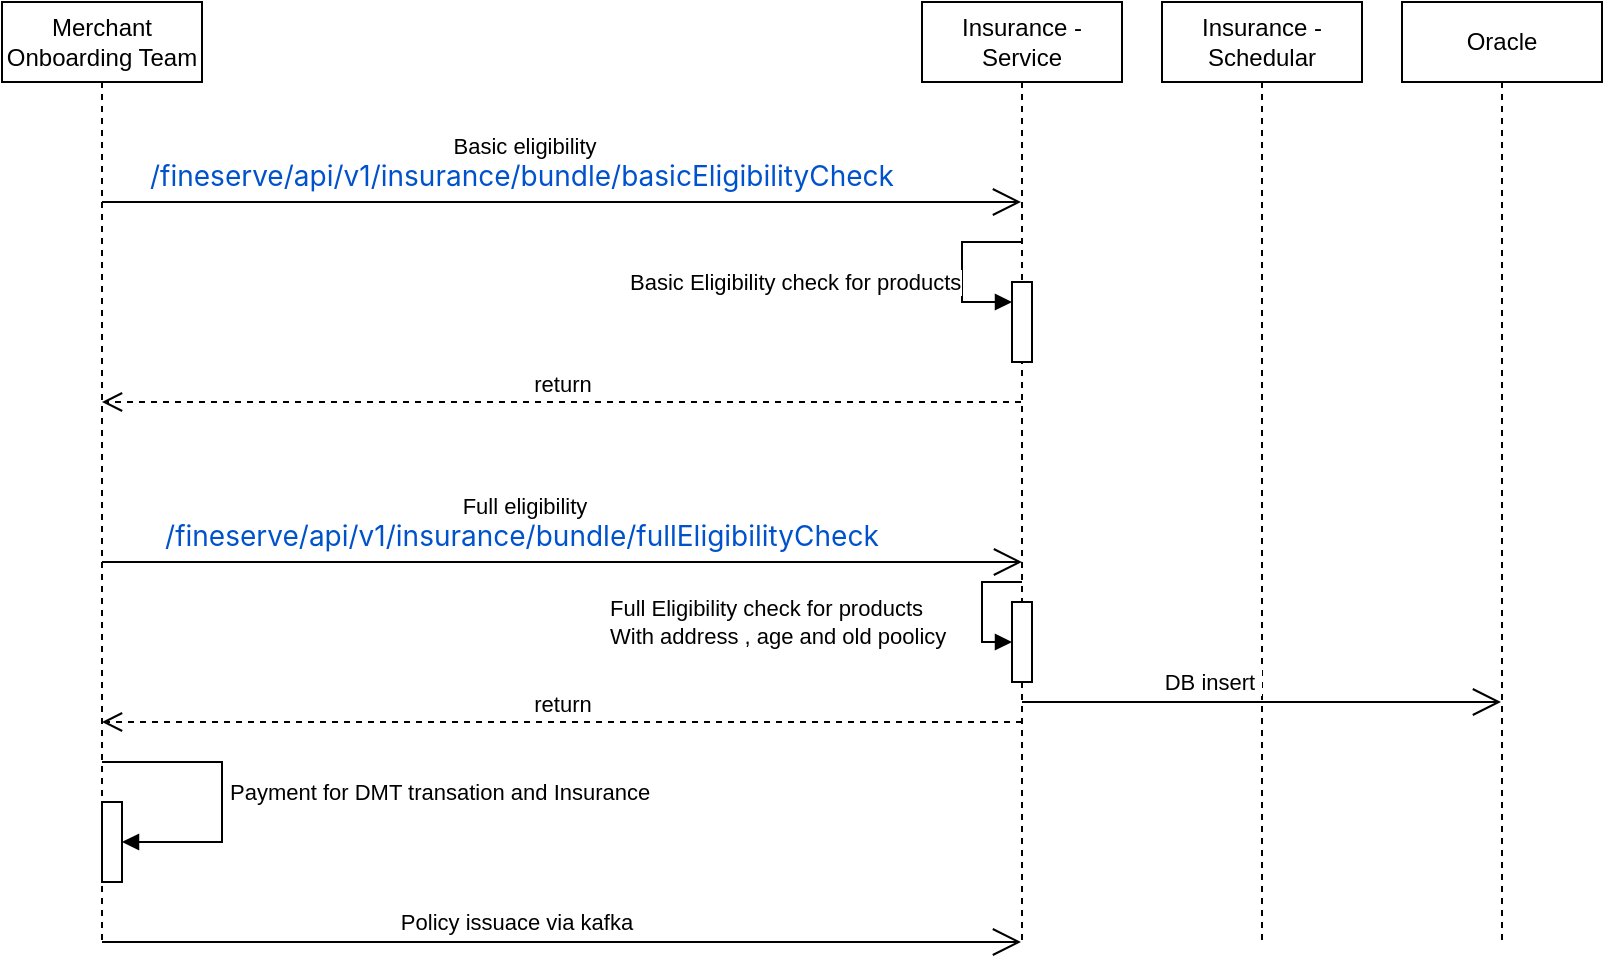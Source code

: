 <mxfile version="21.3.8" type="github">
  <diagram name="Page-1" id="yWtgO1glUAgRH91HCU5n">
    <mxGraphModel dx="1194" dy="648" grid="1" gridSize="10" guides="1" tooltips="1" connect="1" arrows="1" fold="1" page="1" pageScale="1" pageWidth="850" pageHeight="1100" math="0" shadow="0">
      <root>
        <mxCell id="0" />
        <mxCell id="1" parent="0" />
        <mxCell id="hWbqOJEptFSF6oSlvdW3-1" value="Merchant Onboarding Team" style="shape=umlLifeline;perimeter=lifelinePerimeter;whiteSpace=wrap;html=1;container=1;dropTarget=0;collapsible=0;recursiveResize=0;outlineConnect=0;portConstraint=eastwest;newEdgeStyle={&quot;edgeStyle&quot;:&quot;elbowEdgeStyle&quot;,&quot;elbow&quot;:&quot;vertical&quot;,&quot;curved&quot;:0,&quot;rounded&quot;:0};" vertex="1" parent="1">
          <mxGeometry x="40" y="140" width="100" height="470" as="geometry" />
        </mxCell>
        <mxCell id="hWbqOJEptFSF6oSlvdW3-20" value="" style="html=1;points=[];perimeter=orthogonalPerimeter;outlineConnect=0;targetShapes=umlLifeline;portConstraint=eastwest;newEdgeStyle={&quot;edgeStyle&quot;:&quot;elbowEdgeStyle&quot;,&quot;elbow&quot;:&quot;vertical&quot;,&quot;curved&quot;:0,&quot;rounded&quot;:0};" vertex="1" parent="hWbqOJEptFSF6oSlvdW3-1">
          <mxGeometry x="50" y="400" width="10" height="40" as="geometry" />
        </mxCell>
        <mxCell id="hWbqOJEptFSF6oSlvdW3-21" value="Payment for DMT transation and Insurance" style="html=1;align=left;spacingLeft=2;endArrow=block;rounded=0;edgeStyle=orthogonalEdgeStyle;curved=0;rounded=0;" edge="1" target="hWbqOJEptFSF6oSlvdW3-20" parent="hWbqOJEptFSF6oSlvdW3-1" source="hWbqOJEptFSF6oSlvdW3-1">
          <mxGeometry relative="1" as="geometry">
            <mxPoint x="55" y="380" as="sourcePoint" />
            <Array as="points">
              <mxPoint x="110" y="380" />
              <mxPoint x="110" y="420" />
            </Array>
          </mxGeometry>
        </mxCell>
        <mxCell id="hWbqOJEptFSF6oSlvdW3-2" value="Insurance - Service" style="shape=umlLifeline;perimeter=lifelinePerimeter;whiteSpace=wrap;html=1;container=1;dropTarget=0;collapsible=0;recursiveResize=0;outlineConnect=0;portConstraint=eastwest;newEdgeStyle={&quot;edgeStyle&quot;:&quot;elbowEdgeStyle&quot;,&quot;elbow&quot;:&quot;vertical&quot;,&quot;curved&quot;:0,&quot;rounded&quot;:0};" vertex="1" parent="1">
          <mxGeometry x="500" y="140" width="100" height="470" as="geometry" />
        </mxCell>
        <mxCell id="hWbqOJEptFSF6oSlvdW3-7" value="" style="html=1;points=[];perimeter=orthogonalPerimeter;outlineConnect=0;targetShapes=umlLifeline;portConstraint=eastwest;newEdgeStyle={&quot;edgeStyle&quot;:&quot;elbowEdgeStyle&quot;,&quot;elbow&quot;:&quot;vertical&quot;,&quot;curved&quot;:0,&quot;rounded&quot;:0};" vertex="1" parent="hWbqOJEptFSF6oSlvdW3-2">
          <mxGeometry x="45" y="140" width="10" height="40" as="geometry" />
        </mxCell>
        <mxCell id="hWbqOJEptFSF6oSlvdW3-8" value="Basic Eligibility check for products" style="html=1;align=left;spacingLeft=2;endArrow=block;rounded=0;edgeStyle=orthogonalEdgeStyle;curved=0;rounded=0;" edge="1" target="hWbqOJEptFSF6oSlvdW3-7" parent="hWbqOJEptFSF6oSlvdW3-2">
          <mxGeometry x="0.176" y="-170" relative="1" as="geometry">
            <mxPoint x="50" y="120" as="sourcePoint" />
            <Array as="points">
              <mxPoint x="20" y="120" />
              <mxPoint x="20" y="150" />
            </Array>
            <mxPoint as="offset" />
          </mxGeometry>
        </mxCell>
        <mxCell id="hWbqOJEptFSF6oSlvdW3-10" value="" style="html=1;points=[];perimeter=orthogonalPerimeter;outlineConnect=0;targetShapes=umlLifeline;portConstraint=eastwest;newEdgeStyle={&quot;edgeStyle&quot;:&quot;elbowEdgeStyle&quot;,&quot;elbow&quot;:&quot;vertical&quot;,&quot;curved&quot;:0,&quot;rounded&quot;:0};" vertex="1" parent="hWbqOJEptFSF6oSlvdW3-2">
          <mxGeometry x="45" y="300" width="10" height="40" as="geometry" />
        </mxCell>
        <mxCell id="hWbqOJEptFSF6oSlvdW3-3" value="Insurance - Schedular" style="shape=umlLifeline;perimeter=lifelinePerimeter;whiteSpace=wrap;html=1;container=1;dropTarget=0;collapsible=0;recursiveResize=0;outlineConnect=0;portConstraint=eastwest;newEdgeStyle={&quot;edgeStyle&quot;:&quot;elbowEdgeStyle&quot;,&quot;elbow&quot;:&quot;vertical&quot;,&quot;curved&quot;:0,&quot;rounded&quot;:0};" vertex="1" parent="1">
          <mxGeometry x="620" y="140" width="100" height="470" as="geometry" />
        </mxCell>
        <mxCell id="hWbqOJEptFSF6oSlvdW3-4" value="Oracle" style="shape=umlLifeline;perimeter=lifelinePerimeter;whiteSpace=wrap;html=1;container=1;dropTarget=0;collapsible=0;recursiveResize=0;outlineConnect=0;portConstraint=eastwest;newEdgeStyle={&quot;edgeStyle&quot;:&quot;elbowEdgeStyle&quot;,&quot;elbow&quot;:&quot;vertical&quot;,&quot;curved&quot;:0,&quot;rounded&quot;:0};" vertex="1" parent="1">
          <mxGeometry x="740" y="140" width="100" height="470" as="geometry" />
        </mxCell>
        <mxCell id="hWbqOJEptFSF6oSlvdW3-5" value="" style="endArrow=open;endFill=1;endSize=12;html=1;rounded=0;" edge="1" parent="1" source="hWbqOJEptFSF6oSlvdW3-1" target="hWbqOJEptFSF6oSlvdW3-2">
          <mxGeometry width="160" relative="1" as="geometry">
            <mxPoint x="340" y="340" as="sourcePoint" />
            <mxPoint x="500" y="340" as="targetPoint" />
            <Array as="points">
              <mxPoint x="250" y="240" />
            </Array>
          </mxGeometry>
        </mxCell>
        <mxCell id="hWbqOJEptFSF6oSlvdW3-6" value="Basic eligibility&lt;br&gt;&lt;a style=&quot;color: rgb(0, 82, 204); text-decoration: var(--aui-link-decoration); font-family: -apple-system, &amp;quot;system-ui&amp;quot;, &amp;quot;Segoe UI&amp;quot;, Roboto, Oxygen, Ubuntu, &amp;quot;Fira Sans&amp;quot;, &amp;quot;Droid Sans&amp;quot;, &amp;quot;Helvetica Neue&amp;quot;, sans-serif; font-size: 14px; text-align: left;&quot; rel=&quot;nofollow&quot; class=&quot;external-link&quot; href=&quot;https://apbuat.airtelbank.com/fineserve/api/v1/insurance/bundle/basicEligibilityCheck&quot;&gt;/fineserve/api/v1/insurance/bundle/basicEligibilityCheck&lt;/a&gt;&amp;nbsp;" style="edgeLabel;html=1;align=center;verticalAlign=middle;resizable=0;points=[];" vertex="1" connectable="0" parent="hWbqOJEptFSF6oSlvdW3-5">
          <mxGeometry x="-0.182" y="1" relative="1" as="geometry">
            <mxPoint x="23" y="-19" as="offset" />
          </mxGeometry>
        </mxCell>
        <mxCell id="hWbqOJEptFSF6oSlvdW3-9" value="return" style="html=1;verticalAlign=bottom;endArrow=open;dashed=1;endSize=8;edgeStyle=elbowEdgeStyle;elbow=vertical;curved=0;rounded=0;" edge="1" parent="1" source="hWbqOJEptFSF6oSlvdW3-2" target="hWbqOJEptFSF6oSlvdW3-1">
          <mxGeometry relative="1" as="geometry">
            <mxPoint x="460" y="340" as="sourcePoint" />
            <mxPoint x="380" y="340" as="targetPoint" />
            <Array as="points">
              <mxPoint x="340" y="340" />
            </Array>
          </mxGeometry>
        </mxCell>
        <mxCell id="hWbqOJEptFSF6oSlvdW3-11" value="Full Eligibility check for products&lt;br&gt;With address , age and old poolicy" style="html=1;align=left;spacingLeft=2;endArrow=block;rounded=0;edgeStyle=orthogonalEdgeStyle;curved=0;rounded=0;" edge="1" parent="1" target="hWbqOJEptFSF6oSlvdW3-10">
          <mxGeometry x="0.231" y="-190" relative="1" as="geometry">
            <mxPoint x="550" y="430" as="sourcePoint" />
            <Array as="points">
              <mxPoint x="530" y="430" />
              <mxPoint x="530" y="460" />
            </Array>
            <mxPoint as="offset" />
          </mxGeometry>
        </mxCell>
        <mxCell id="hWbqOJEptFSF6oSlvdW3-12" value="" style="endArrow=open;endFill=1;endSize=12;html=1;rounded=0;" edge="1" parent="1">
          <mxGeometry width="160" relative="1" as="geometry">
            <mxPoint x="90" y="420" as="sourcePoint" />
            <mxPoint x="550" y="420" as="targetPoint" />
            <Array as="points">
              <mxPoint x="250" y="420" />
            </Array>
          </mxGeometry>
        </mxCell>
        <mxCell id="hWbqOJEptFSF6oSlvdW3-13" value="Full eligibility&lt;br&gt;&lt;a href=&quot;https://apbuat.airtelbank.com/fineserve/api/v1/insurance/bundle/basicEligibilityCheck&quot; class=&quot;external-link&quot; rel=&quot;nofollow&quot; style=&quot;color: rgb(0, 82, 204); text-decoration: var(--aui-link-decoration); font-family: -apple-system, &amp;quot;system-ui&amp;quot;, &amp;quot;Segoe UI&amp;quot;, Roboto, Oxygen, Ubuntu, &amp;quot;Fira Sans&amp;quot;, &amp;quot;Droid Sans&amp;quot;, &amp;quot;Helvetica Neue&amp;quot;, sans-serif; font-size: 14px; text-align: left;&quot;&gt;/fineserve/api/v1/insurance/bundle/fullEligibilityCheck&lt;/a&gt;&amp;nbsp;" style="edgeLabel;html=1;align=center;verticalAlign=middle;resizable=0;points=[];" vertex="1" connectable="0" parent="hWbqOJEptFSF6oSlvdW3-12">
          <mxGeometry x="-0.182" y="1" relative="1" as="geometry">
            <mxPoint x="23" y="-19" as="offset" />
          </mxGeometry>
        </mxCell>
        <mxCell id="hWbqOJEptFSF6oSlvdW3-14" value="return" style="html=1;verticalAlign=bottom;endArrow=open;dashed=1;endSize=8;edgeStyle=elbowEdgeStyle;elbow=vertical;curved=0;rounded=0;" edge="1" parent="1">
          <mxGeometry relative="1" as="geometry">
            <mxPoint x="550" y="500" as="sourcePoint" />
            <mxPoint x="90" y="500" as="targetPoint" />
          </mxGeometry>
        </mxCell>
        <mxCell id="hWbqOJEptFSF6oSlvdW3-15" value="" style="endArrow=open;endFill=1;endSize=12;html=1;rounded=0;" edge="1" parent="1" source="hWbqOJEptFSF6oSlvdW3-2" target="hWbqOJEptFSF6oSlvdW3-4">
          <mxGeometry width="160" relative="1" as="geometry">
            <mxPoint x="340" y="340" as="sourcePoint" />
            <mxPoint x="500" y="340" as="targetPoint" />
            <Array as="points">
              <mxPoint x="680" y="490" />
            </Array>
          </mxGeometry>
        </mxCell>
        <mxCell id="hWbqOJEptFSF6oSlvdW3-16" value="DB insert&amp;nbsp;" style="edgeLabel;html=1;align=center;verticalAlign=middle;resizable=0;points=[];" vertex="1" connectable="0" parent="hWbqOJEptFSF6oSlvdW3-15">
          <mxGeometry x="-0.212" y="3" relative="1" as="geometry">
            <mxPoint y="-7" as="offset" />
          </mxGeometry>
        </mxCell>
        <mxCell id="hWbqOJEptFSF6oSlvdW3-17" value="" style="endArrow=open;endFill=1;endSize=12;html=1;rounded=0;" edge="1" parent="1" source="hWbqOJEptFSF6oSlvdW3-1" target="hWbqOJEptFSF6oSlvdW3-2">
          <mxGeometry width="160" relative="1" as="geometry">
            <mxPoint x="340" y="380" as="sourcePoint" />
            <mxPoint x="500" y="380" as="targetPoint" />
            <Array as="points">
              <mxPoint x="310" y="610" />
            </Array>
          </mxGeometry>
        </mxCell>
        <mxCell id="hWbqOJEptFSF6oSlvdW3-18" value="Policy issuace via kafka" style="edgeLabel;html=1;align=center;verticalAlign=middle;resizable=0;points=[];" vertex="1" connectable="0" parent="hWbqOJEptFSF6oSlvdW3-17">
          <mxGeometry x="-0.098" y="3" relative="1" as="geometry">
            <mxPoint y="-7" as="offset" />
          </mxGeometry>
        </mxCell>
      </root>
    </mxGraphModel>
  </diagram>
</mxfile>
